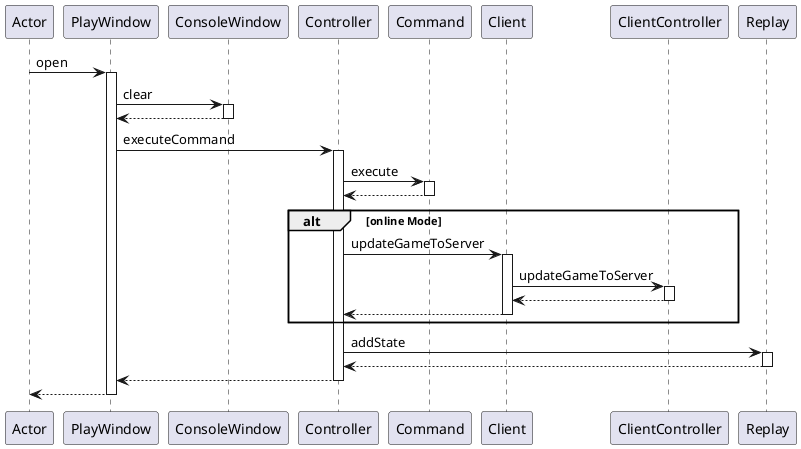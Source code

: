 @startuml
participant Actor
Actor -> PlayWindow : open
activate PlayWindow
PlayWindow -> ConsoleWindow : clear
activate ConsoleWindow
ConsoleWindow --> PlayWindow
deactivate ConsoleWindow
PlayWindow -> Controller : executeCommand
activate Controller
Controller -> Command : execute
activate Command
Command --> Controller
deactivate Command
alt online Mode
Controller -> Client : updateGameToServer
activate Client
Client -> ClientController : updateGameToServer
activate ClientController
ClientController --> Client
deactivate ClientController
Client --> Controller
deactivate Client
end
Controller -> Replay : addState
activate Replay
Replay --> Controller
deactivate Replay
Controller --> PlayWindow
deactivate Controller
return
@enduml